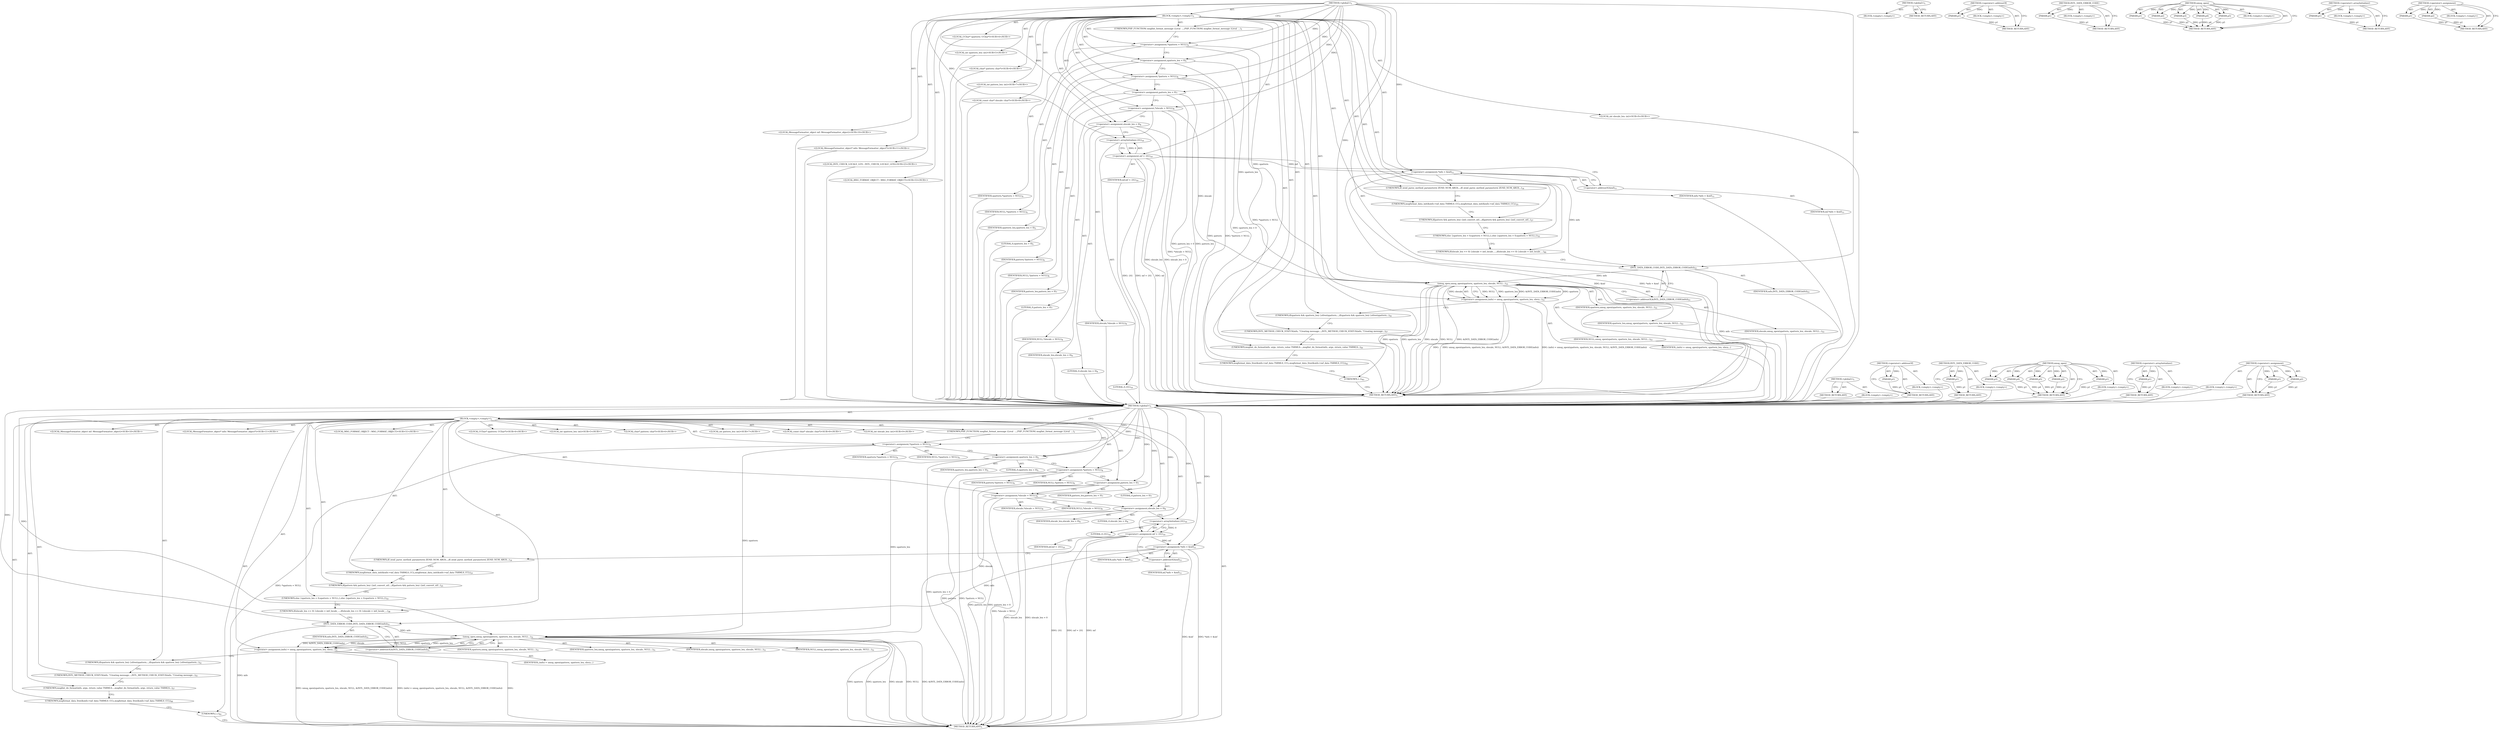 digraph "&lt;operator&gt;.assignment" {
vulnerable_6 [label=<(METHOD,&lt;global&gt;)<SUB>1</SUB>>];
vulnerable_7 [label=<(BLOCK,&lt;empty&gt;,&lt;empty&gt;)<SUB>1</SUB>>];
vulnerable_8 [label=<(UNKNOWN,PHP_FUNCTION( msgfmt_format_message )
{
	zval  ...,PHP_FUNCTION( msgfmt_format_message )
{
	zval  ...)<SUB>1</SUB>>];
vulnerable_9 [label="<(LOCAL,UChar* spattern: UChar*)<SUB>4</SUB>>"];
vulnerable_10 [label=<(&lt;operator&gt;.assignment,*spattern = NULL)<SUB>4</SUB>>];
vulnerable_11 [label=<(IDENTIFIER,spattern,*spattern = NULL)<SUB>4</SUB>>];
vulnerable_12 [label=<(IDENTIFIER,NULL,*spattern = NULL)<SUB>4</SUB>>];
vulnerable_13 [label="<(LOCAL,int spattern_len: int)<SUB>5</SUB>>"];
vulnerable_14 [label=<(&lt;operator&gt;.assignment,spattern_len = 0)<SUB>5</SUB>>];
vulnerable_15 [label=<(IDENTIFIER,spattern_len,spattern_len = 0)<SUB>5</SUB>>];
vulnerable_16 [label=<(LITERAL,0,spattern_len = 0)<SUB>5</SUB>>];
vulnerable_17 [label="<(LOCAL,char* pattern: char*)<SUB>6</SUB>>"];
vulnerable_18 [label=<(&lt;operator&gt;.assignment,*pattern = NULL)<SUB>6</SUB>>];
vulnerable_19 [label=<(IDENTIFIER,pattern,*pattern = NULL)<SUB>6</SUB>>];
vulnerable_20 [label=<(IDENTIFIER,NULL,*pattern = NULL)<SUB>6</SUB>>];
vulnerable_21 [label="<(LOCAL,int pattern_len: int)<SUB>7</SUB>>"];
vulnerable_22 [label=<(&lt;operator&gt;.assignment,pattern_len = 0)<SUB>7</SUB>>];
vulnerable_23 [label=<(IDENTIFIER,pattern_len,pattern_len = 0)<SUB>7</SUB>>];
vulnerable_24 [label=<(LITERAL,0,pattern_len = 0)<SUB>7</SUB>>];
vulnerable_25 [label="<(LOCAL,const char* slocale: char*)<SUB>8</SUB>>"];
vulnerable_26 [label=<(&lt;operator&gt;.assignment,*slocale = NULL)<SUB>8</SUB>>];
vulnerable_27 [label=<(IDENTIFIER,slocale,*slocale = NULL)<SUB>8</SUB>>];
vulnerable_28 [label=<(IDENTIFIER,NULL,*slocale = NULL)<SUB>8</SUB>>];
vulnerable_29 [label="<(LOCAL,int slocale_len: int)<SUB>9</SUB>>"];
vulnerable_30 [label=<(&lt;operator&gt;.assignment,slocale_len = 0)<SUB>9</SUB>>];
vulnerable_31 [label=<(IDENTIFIER,slocale_len,slocale_len = 0)<SUB>9</SUB>>];
vulnerable_32 [label=<(LITERAL,0,slocale_len = 0)<SUB>9</SUB>>];
vulnerable_33 [label="<(LOCAL,MessageFormatter_object mf: MessageFormatter_object)<SUB>10</SUB>>"];
vulnerable_34 [label=<(&lt;operator&gt;.assignment,mf = {0})<SUB>10</SUB>>];
vulnerable_35 [label=<(IDENTIFIER,mf,mf = {0})<SUB>10</SUB>>];
vulnerable_36 [label=<(&lt;operator&gt;.arrayInitializer,{0})<SUB>10</SUB>>];
vulnerable_37 [label=<(LITERAL,0,{0})<SUB>10</SUB>>];
vulnerable_38 [label="<(LOCAL,MessageFormatter_object* mfo: MessageFormatter_object*)<SUB>11</SUB>>"];
vulnerable_39 [label=<(&lt;operator&gt;.assignment,*mfo = &amp;mf)<SUB>11</SUB>>];
vulnerable_40 [label=<(IDENTIFIER,mfo,*mfo = &amp;mf)<SUB>11</SUB>>];
vulnerable_41 [label=<(&lt;operator&gt;.addressOf,&amp;mf)<SUB>11</SUB>>];
vulnerable_42 [label=<(IDENTIFIER,mf,*mfo = &amp;mf)<SUB>11</SUB>>];
vulnerable_43 [label=<(UNKNOWN,if( zend_parse_method_parameters( ZEND_NUM_ARGS...,if( zend_parse_method_parameters( ZEND_NUM_ARGS...)<SUB>14</SUB>>];
vulnerable_44 [label=<(UNKNOWN,msgformat_data_init(&amp;mfo-&gt;mf_data TSRMLS_CC);,msgformat_data_init(&amp;mfo-&gt;mf_data TSRMLS_CC);)<SUB>23</SUB>>];
vulnerable_45 [label=<(UNKNOWN,if(pattern &amp;&amp; pattern_len) {
		intl_convert_utf...,if(pattern &amp;&amp; pattern_len) {
		intl_convert_utf...)<SUB>25</SUB>>];
vulnerable_46 [label=<(UNKNOWN,else {
		spattern_len = 0;
		spattern = NULL;
	},else {
		spattern_len = 0;
		spattern = NULL;
	})<SUB>33</SUB>>];
vulnerable_47 [label=<(UNKNOWN,if(slocale_len == 0) {
		slocale = intl_locale_...,if(slocale_len == 0) {
		slocale = intl_locale_...)<SUB>38</SUB>>];
vulnerable_48 [label="<(LOCAL,MSG_FORMAT_OBJECT : MSG_FORMAT_OBJECT)<SUB>51</SUB>>"];
vulnerable_49 [label=<(&lt;operator&gt;.assignment,(mfo) = umsg_open(spattern, spattern_len, sloca...)<SUB>51</SUB>>];
vulnerable_50 [label=<(IDENTIFIER,,(mfo) = umsg_open(spattern, spattern_len, sloca...)>];
vulnerable_51 [label=<(umsg_open,umsg_open(spattern, spattern_len, slocale, NULL...)<SUB>51</SUB>>];
vulnerable_52 [label=<(IDENTIFIER,spattern,umsg_open(spattern, spattern_len, slocale, NULL...)<SUB>51</SUB>>];
vulnerable_53 [label=<(IDENTIFIER,spattern_len,umsg_open(spattern, spattern_len, slocale, NULL...)<SUB>51</SUB>>];
vulnerable_54 [label=<(IDENTIFIER,slocale,umsg_open(spattern, spattern_len, slocale, NULL...)<SUB>51</SUB>>];
vulnerable_55 [label=<(IDENTIFIER,NULL,umsg_open(spattern, spattern_len, slocale, NULL...)<SUB>51</SUB>>];
vulnerable_56 [label=<(&lt;operator&gt;.addressOf,&amp;INTL_DATA_ERROR_CODE(mfo))<SUB>51</SUB>>];
vulnerable_57 [label=<(INTL_DATA_ERROR_CODE,INTL_DATA_ERROR_CODE(mfo))<SUB>51</SUB>>];
vulnerable_58 [label=<(IDENTIFIER,mfo,INTL_DATA_ERROR_CODE(mfo))<SUB>51</SUB>>];
vulnerable_59 [label=<(UNKNOWN,if(spattern &amp;&amp; spattern_len) {
		efree(spattern...,if(spattern &amp;&amp; spattern_len) {
		efree(spattern...)<SUB>52</SUB>>];
vulnerable_60 [label=<(UNKNOWN,INTL_METHOD_CHECK_STATUS(mfo, &quot;Creating message...,INTL_METHOD_CHECK_STATUS(mfo, &quot;Creating message...)<SUB>55</SUB>>];
vulnerable_61 [label=<(UNKNOWN,msgfmt_do_format(mfo, args, return_value TSRMLS...,msgfmt_do_format(mfo, args, return_value TSRMLS...)<SUB>57</SUB>>];
vulnerable_62 [label=<(UNKNOWN,msgformat_data_free(&amp;mfo-&gt;mf_data TSRMLS_CC);,msgformat_data_free(&amp;mfo-&gt;mf_data TSRMLS_CC);)<SUB>60</SUB>>];
vulnerable_63 [label=<(UNKNOWN,},})<SUB>61</SUB>>];
vulnerable_64 [label=<(METHOD_RETURN,ANY)<SUB>1</SUB>>];
vulnerable_81 [label=<(METHOD,&lt;global&gt;)<SUB>1</SUB>>];
vulnerable_82 [label=<(BLOCK,&lt;empty&gt;,&lt;empty&gt;)>];
vulnerable_83 [label=<(METHOD_RETURN,ANY)>];
vulnerable_96 [label=<(METHOD,&lt;operator&gt;.addressOf)>];
vulnerable_97 [label=<(PARAM,p1)>];
vulnerable_98 [label=<(BLOCK,&lt;empty&gt;,&lt;empty&gt;)>];
vulnerable_99 [label=<(METHOD_RETURN,ANY)>];
vulnerable_108 [label=<(METHOD,INTL_DATA_ERROR_CODE)>];
vulnerable_109 [label=<(PARAM,p1)>];
vulnerable_110 [label=<(BLOCK,&lt;empty&gt;,&lt;empty&gt;)>];
vulnerable_111 [label=<(METHOD_RETURN,ANY)>];
vulnerable_100 [label=<(METHOD,umsg_open)>];
vulnerable_101 [label=<(PARAM,p1)>];
vulnerable_102 [label=<(PARAM,p2)>];
vulnerable_103 [label=<(PARAM,p3)>];
vulnerable_104 [label=<(PARAM,p4)>];
vulnerable_105 [label=<(PARAM,p5)>];
vulnerable_106 [label=<(BLOCK,&lt;empty&gt;,&lt;empty&gt;)>];
vulnerable_107 [label=<(METHOD_RETURN,ANY)>];
vulnerable_92 [label=<(METHOD,&lt;operator&gt;.arrayInitializer)>];
vulnerable_93 [label=<(PARAM,p1)>];
vulnerable_94 [label=<(BLOCK,&lt;empty&gt;,&lt;empty&gt;)>];
vulnerable_95 [label=<(METHOD_RETURN,ANY)>];
vulnerable_87 [label=<(METHOD,&lt;operator&gt;.assignment)>];
vulnerable_88 [label=<(PARAM,p1)>];
vulnerable_89 [label=<(PARAM,p2)>];
vulnerable_90 [label=<(BLOCK,&lt;empty&gt;,&lt;empty&gt;)>];
vulnerable_91 [label=<(METHOD_RETURN,ANY)>];
fixed_6 [label=<(METHOD,&lt;global&gt;)<SUB>1</SUB>>];
fixed_7 [label=<(BLOCK,&lt;empty&gt;,&lt;empty&gt;)<SUB>1</SUB>>];
fixed_8 [label=<(UNKNOWN,PHP_FUNCTION( msgfmt_format_message )
{
	zval  ...,PHP_FUNCTION( msgfmt_format_message )
{
	zval  ...)<SUB>1</SUB>>];
fixed_9 [label="<(LOCAL,UChar* spattern: UChar*)<SUB>4</SUB>>"];
fixed_10 [label=<(&lt;operator&gt;.assignment,*spattern = NULL)<SUB>4</SUB>>];
fixed_11 [label=<(IDENTIFIER,spattern,*spattern = NULL)<SUB>4</SUB>>];
fixed_12 [label=<(IDENTIFIER,NULL,*spattern = NULL)<SUB>4</SUB>>];
fixed_13 [label="<(LOCAL,int spattern_len: int)<SUB>5</SUB>>"];
fixed_14 [label=<(&lt;operator&gt;.assignment,spattern_len = 0)<SUB>5</SUB>>];
fixed_15 [label=<(IDENTIFIER,spattern_len,spattern_len = 0)<SUB>5</SUB>>];
fixed_16 [label=<(LITERAL,0,spattern_len = 0)<SUB>5</SUB>>];
fixed_17 [label="<(LOCAL,char* pattern: char*)<SUB>6</SUB>>"];
fixed_18 [label=<(&lt;operator&gt;.assignment,*pattern = NULL)<SUB>6</SUB>>];
fixed_19 [label=<(IDENTIFIER,pattern,*pattern = NULL)<SUB>6</SUB>>];
fixed_20 [label=<(IDENTIFIER,NULL,*pattern = NULL)<SUB>6</SUB>>];
fixed_21 [label="<(LOCAL,int pattern_len: int)<SUB>7</SUB>>"];
fixed_22 [label=<(&lt;operator&gt;.assignment,pattern_len = 0)<SUB>7</SUB>>];
fixed_23 [label=<(IDENTIFIER,pattern_len,pattern_len = 0)<SUB>7</SUB>>];
fixed_24 [label=<(LITERAL,0,pattern_len = 0)<SUB>7</SUB>>];
fixed_25 [label="<(LOCAL,const char* slocale: char*)<SUB>8</SUB>>"];
fixed_26 [label=<(&lt;operator&gt;.assignment,*slocale = NULL)<SUB>8</SUB>>];
fixed_27 [label=<(IDENTIFIER,slocale,*slocale = NULL)<SUB>8</SUB>>];
fixed_28 [label=<(IDENTIFIER,NULL,*slocale = NULL)<SUB>8</SUB>>];
fixed_29 [label="<(LOCAL,int slocale_len: int)<SUB>9</SUB>>"];
fixed_30 [label=<(&lt;operator&gt;.assignment,slocale_len = 0)<SUB>9</SUB>>];
fixed_31 [label=<(IDENTIFIER,slocale_len,slocale_len = 0)<SUB>9</SUB>>];
fixed_32 [label=<(LITERAL,0,slocale_len = 0)<SUB>9</SUB>>];
fixed_33 [label="<(LOCAL,MessageFormatter_object mf: MessageFormatter_object)<SUB>10</SUB>>"];
fixed_34 [label=<(&lt;operator&gt;.assignment,mf = {0})<SUB>10</SUB>>];
fixed_35 [label=<(IDENTIFIER,mf,mf = {0})<SUB>10</SUB>>];
fixed_36 [label=<(&lt;operator&gt;.arrayInitializer,{0})<SUB>10</SUB>>];
fixed_37 [label=<(LITERAL,0,{0})<SUB>10</SUB>>];
fixed_38 [label="<(LOCAL,MessageFormatter_object* mfo: MessageFormatter_object*)<SUB>11</SUB>>"];
fixed_39 [label=<(&lt;operator&gt;.assignment,*mfo = &amp;mf)<SUB>11</SUB>>];
fixed_40 [label=<(IDENTIFIER,mfo,*mfo = &amp;mf)<SUB>11</SUB>>];
fixed_41 [label=<(&lt;operator&gt;.addressOf,&amp;mf)<SUB>11</SUB>>];
fixed_42 [label=<(IDENTIFIER,mf,*mfo = &amp;mf)<SUB>11</SUB>>];
fixed_43 [label=<(UNKNOWN,if( zend_parse_method_parameters( ZEND_NUM_ARGS...,if( zend_parse_method_parameters( ZEND_NUM_ARGS...)<SUB>14</SUB>>];
fixed_44 [label="<(LOCAL,INTL_CHECK_LOCALE_LEN : INTL_CHECK_LOCALE_LEN)<SUB>23</SUB>>"];
fixed_45 [label=<(UNKNOWN,msgformat_data_init(&amp;mfo-&gt;mf_data TSRMLS_CC);,msgformat_data_init(&amp;mfo-&gt;mf_data TSRMLS_CC);)<SUB>25</SUB>>];
fixed_46 [label=<(UNKNOWN,if(pattern &amp;&amp; pattern_len) {
		intl_convert_utf...,if(pattern &amp;&amp; pattern_len) {
		intl_convert_utf...)<SUB>27</SUB>>];
fixed_47 [label=<(UNKNOWN,else {
		spattern_len = 0;
		spattern = NULL;
	},else {
		spattern_len = 0;
		spattern = NULL;
	})<SUB>35</SUB>>];
fixed_48 [label=<(UNKNOWN,if(slocale_len == 0) {
		slocale = intl_locale_...,if(slocale_len == 0) {
		slocale = intl_locale_...)<SUB>40</SUB>>];
fixed_49 [label="<(LOCAL,MSG_FORMAT_OBJECT : MSG_FORMAT_OBJECT)<SUB>53</SUB>>"];
fixed_50 [label=<(&lt;operator&gt;.assignment,(mfo) = umsg_open(spattern, spattern_len, sloca...)<SUB>53</SUB>>];
fixed_51 [label=<(IDENTIFIER,,(mfo) = umsg_open(spattern, spattern_len, sloca...)>];
fixed_52 [label=<(umsg_open,umsg_open(spattern, spattern_len, slocale, NULL...)<SUB>53</SUB>>];
fixed_53 [label=<(IDENTIFIER,spattern,umsg_open(spattern, spattern_len, slocale, NULL...)<SUB>53</SUB>>];
fixed_54 [label=<(IDENTIFIER,spattern_len,umsg_open(spattern, spattern_len, slocale, NULL...)<SUB>53</SUB>>];
fixed_55 [label=<(IDENTIFIER,slocale,umsg_open(spattern, spattern_len, slocale, NULL...)<SUB>53</SUB>>];
fixed_56 [label=<(IDENTIFIER,NULL,umsg_open(spattern, spattern_len, slocale, NULL...)<SUB>53</SUB>>];
fixed_57 [label=<(&lt;operator&gt;.addressOf,&amp;INTL_DATA_ERROR_CODE(mfo))<SUB>53</SUB>>];
fixed_58 [label=<(INTL_DATA_ERROR_CODE,INTL_DATA_ERROR_CODE(mfo))<SUB>53</SUB>>];
fixed_59 [label=<(IDENTIFIER,mfo,INTL_DATA_ERROR_CODE(mfo))<SUB>53</SUB>>];
fixed_60 [label=<(UNKNOWN,if(spattern &amp;&amp; spattern_len) {
		efree(spattern...,if(spattern &amp;&amp; spattern_len) {
		efree(spattern...)<SUB>54</SUB>>];
fixed_61 [label=<(UNKNOWN,INTL_METHOD_CHECK_STATUS(mfo, &quot;Creating message...,INTL_METHOD_CHECK_STATUS(mfo, &quot;Creating message...)<SUB>57</SUB>>];
fixed_62 [label=<(UNKNOWN,msgfmt_do_format(mfo, args, return_value TSRMLS...,msgfmt_do_format(mfo, args, return_value TSRMLS...)<SUB>59</SUB>>];
fixed_63 [label=<(UNKNOWN,msgformat_data_free(&amp;mfo-&gt;mf_data TSRMLS_CC);,msgformat_data_free(&amp;mfo-&gt;mf_data TSRMLS_CC);)<SUB>62</SUB>>];
fixed_64 [label=<(UNKNOWN,},})<SUB>63</SUB>>];
fixed_65 [label=<(METHOD_RETURN,ANY)<SUB>1</SUB>>];
fixed_84 [label=<(METHOD,&lt;global&gt;)<SUB>1</SUB>>];
fixed_85 [label=<(BLOCK,&lt;empty&gt;,&lt;empty&gt;)>];
fixed_86 [label=<(METHOD_RETURN,ANY)>];
fixed_99 [label=<(METHOD,&lt;operator&gt;.addressOf)>];
fixed_100 [label=<(PARAM,p1)>];
fixed_101 [label=<(BLOCK,&lt;empty&gt;,&lt;empty&gt;)>];
fixed_102 [label=<(METHOD_RETURN,ANY)>];
fixed_111 [label=<(METHOD,INTL_DATA_ERROR_CODE)>];
fixed_112 [label=<(PARAM,p1)>];
fixed_113 [label=<(BLOCK,&lt;empty&gt;,&lt;empty&gt;)>];
fixed_114 [label=<(METHOD_RETURN,ANY)>];
fixed_103 [label=<(METHOD,umsg_open)>];
fixed_104 [label=<(PARAM,p1)>];
fixed_105 [label=<(PARAM,p2)>];
fixed_106 [label=<(PARAM,p3)>];
fixed_107 [label=<(PARAM,p4)>];
fixed_108 [label=<(PARAM,p5)>];
fixed_109 [label=<(BLOCK,&lt;empty&gt;,&lt;empty&gt;)>];
fixed_110 [label=<(METHOD_RETURN,ANY)>];
fixed_95 [label=<(METHOD,&lt;operator&gt;.arrayInitializer)>];
fixed_96 [label=<(PARAM,p1)>];
fixed_97 [label=<(BLOCK,&lt;empty&gt;,&lt;empty&gt;)>];
fixed_98 [label=<(METHOD_RETURN,ANY)>];
fixed_90 [label=<(METHOD,&lt;operator&gt;.assignment)>];
fixed_91 [label=<(PARAM,p1)>];
fixed_92 [label=<(PARAM,p2)>];
fixed_93 [label=<(BLOCK,&lt;empty&gt;,&lt;empty&gt;)>];
fixed_94 [label=<(METHOD_RETURN,ANY)>];
vulnerable_6 -> vulnerable_7  [key=0, label="AST: "];
vulnerable_6 -> vulnerable_64  [key=0, label="AST: "];
vulnerable_6 -> vulnerable_8  [key=0, label="CFG: "];
vulnerable_6 -> vulnerable_10  [key=0, label="DDG: "];
vulnerable_6 -> vulnerable_14  [key=0, label="DDG: "];
vulnerable_6 -> vulnerable_18  [key=0, label="DDG: "];
vulnerable_6 -> vulnerable_22  [key=0, label="DDG: "];
vulnerable_6 -> vulnerable_26  [key=0, label="DDG: "];
vulnerable_6 -> vulnerable_30  [key=0, label="DDG: "];
vulnerable_6 -> vulnerable_39  [key=0, label="DDG: "];
vulnerable_6 -> vulnerable_36  [key=0, label="DDG: "];
vulnerable_6 -> vulnerable_51  [key=0, label="DDG: "];
vulnerable_6 -> vulnerable_57  [key=0, label="DDG: "];
vulnerable_7 -> vulnerable_8  [key=0, label="AST: "];
vulnerable_7 -> vulnerable_9  [key=0, label="AST: "];
vulnerable_7 -> vulnerable_10  [key=0, label="AST: "];
vulnerable_7 -> vulnerable_13  [key=0, label="AST: "];
vulnerable_7 -> vulnerable_14  [key=0, label="AST: "];
vulnerable_7 -> vulnerable_17  [key=0, label="AST: "];
vulnerable_7 -> vulnerable_18  [key=0, label="AST: "];
vulnerable_7 -> vulnerable_21  [key=0, label="AST: "];
vulnerable_7 -> vulnerable_22  [key=0, label="AST: "];
vulnerable_7 -> vulnerable_25  [key=0, label="AST: "];
vulnerable_7 -> vulnerable_26  [key=0, label="AST: "];
vulnerable_7 -> vulnerable_29  [key=0, label="AST: "];
vulnerable_7 -> vulnerable_30  [key=0, label="AST: "];
vulnerable_7 -> vulnerable_33  [key=0, label="AST: "];
vulnerable_7 -> vulnerable_34  [key=0, label="AST: "];
vulnerable_7 -> vulnerable_38  [key=0, label="AST: "];
vulnerable_7 -> vulnerable_39  [key=0, label="AST: "];
vulnerable_7 -> vulnerable_43  [key=0, label="AST: "];
vulnerable_7 -> vulnerable_44  [key=0, label="AST: "];
vulnerable_7 -> vulnerable_45  [key=0, label="AST: "];
vulnerable_7 -> vulnerable_46  [key=0, label="AST: "];
vulnerable_7 -> vulnerable_47  [key=0, label="AST: "];
vulnerable_7 -> vulnerable_48  [key=0, label="AST: "];
vulnerable_7 -> vulnerable_49  [key=0, label="AST: "];
vulnerable_7 -> vulnerable_59  [key=0, label="AST: "];
vulnerable_7 -> vulnerable_60  [key=0, label="AST: "];
vulnerable_7 -> vulnerable_61  [key=0, label="AST: "];
vulnerable_7 -> vulnerable_62  [key=0, label="AST: "];
vulnerable_7 -> vulnerable_63  [key=0, label="AST: "];
vulnerable_8 -> vulnerable_10  [key=0, label="CFG: "];
vulnerable_10 -> vulnerable_11  [key=0, label="AST: "];
vulnerable_10 -> vulnerable_12  [key=0, label="AST: "];
vulnerable_10 -> vulnerable_14  [key=0, label="CFG: "];
vulnerable_10 -> vulnerable_64  [key=0, label="DDG: *spattern = NULL"];
vulnerable_10 -> vulnerable_51  [key=0, label="DDG: spattern"];
vulnerable_14 -> vulnerable_15  [key=0, label="AST: "];
vulnerable_14 -> vulnerable_16  [key=0, label="AST: "];
vulnerable_14 -> vulnerable_18  [key=0, label="CFG: "];
vulnerable_14 -> vulnerable_64  [key=0, label="DDG: spattern_len = 0"];
vulnerable_14 -> vulnerable_51  [key=0, label="DDG: spattern_len"];
vulnerable_18 -> vulnerable_19  [key=0, label="AST: "];
vulnerable_18 -> vulnerable_20  [key=0, label="AST: "];
vulnerable_18 -> vulnerable_22  [key=0, label="CFG: "];
vulnerable_18 -> vulnerable_64  [key=0, label="DDG: pattern"];
vulnerable_18 -> vulnerable_64  [key=1, label="DDG: *pattern = NULL"];
vulnerable_22 -> vulnerable_23  [key=0, label="AST: "];
vulnerable_22 -> vulnerable_24  [key=0, label="AST: "];
vulnerable_22 -> vulnerable_26  [key=0, label="CFG: "];
vulnerable_22 -> vulnerable_64  [key=0, label="DDG: pattern_len"];
vulnerable_22 -> vulnerable_64  [key=1, label="DDG: pattern_len = 0"];
vulnerable_26 -> vulnerable_27  [key=0, label="AST: "];
vulnerable_26 -> vulnerable_28  [key=0, label="AST: "];
vulnerable_26 -> vulnerable_30  [key=0, label="CFG: "];
vulnerable_26 -> vulnerable_64  [key=0, label="DDG: *slocale = NULL"];
vulnerable_26 -> vulnerable_51  [key=0, label="DDG: slocale"];
vulnerable_30 -> vulnerable_31  [key=0, label="AST: "];
vulnerable_30 -> vulnerable_32  [key=0, label="AST: "];
vulnerable_30 -> vulnerable_36  [key=0, label="CFG: "];
vulnerable_30 -> vulnerable_64  [key=0, label="DDG: slocale_len"];
vulnerable_30 -> vulnerable_64  [key=1, label="DDG: slocale_len = 0"];
vulnerable_34 -> vulnerable_35  [key=0, label="AST: "];
vulnerable_34 -> vulnerable_36  [key=0, label="AST: "];
vulnerable_34 -> vulnerable_41  [key=0, label="CFG: "];
vulnerable_34 -> vulnerable_64  [key=0, label="DDG: mf"];
vulnerable_34 -> vulnerable_64  [key=1, label="DDG: {0}"];
vulnerable_34 -> vulnerable_64  [key=2, label="DDG: mf = {0}"];
vulnerable_34 -> vulnerable_39  [key=0, label="DDG: mf"];
vulnerable_36 -> vulnerable_37  [key=0, label="AST: "];
vulnerable_36 -> vulnerable_34  [key=0, label="CFG: "];
vulnerable_36 -> vulnerable_34  [key=1, label="DDG: 0"];
vulnerable_39 -> vulnerable_40  [key=0, label="AST: "];
vulnerable_39 -> vulnerable_41  [key=0, label="AST: "];
vulnerable_39 -> vulnerable_43  [key=0, label="CFG: "];
vulnerable_39 -> vulnerable_64  [key=0, label="DDG: &amp;mf"];
vulnerable_39 -> vulnerable_64  [key=1, label="DDG: *mfo = &amp;mf"];
vulnerable_39 -> vulnerable_57  [key=0, label="DDG: mfo"];
vulnerable_41 -> vulnerable_42  [key=0, label="AST: "];
vulnerable_41 -> vulnerable_39  [key=0, label="CFG: "];
vulnerable_43 -> vulnerable_44  [key=0, label="CFG: "];
vulnerable_44 -> vulnerable_45  [key=0, label="CFG: "];
vulnerable_45 -> vulnerable_46  [key=0, label="CFG: "];
vulnerable_46 -> vulnerable_47  [key=0, label="CFG: "];
vulnerable_47 -> vulnerable_57  [key=0, label="CFG: "];
vulnerable_49 -> vulnerable_50  [key=0, label="AST: "];
vulnerable_49 -> vulnerable_51  [key=0, label="AST: "];
vulnerable_49 -> vulnerable_59  [key=0, label="CFG: "];
vulnerable_49 -> vulnerable_64  [key=0, label="DDG: umsg_open(spattern, spattern_len, slocale, NULL, &amp;INTL_DATA_ERROR_CODE(mfo))"];
vulnerable_49 -> vulnerable_64  [key=1, label="DDG: (mfo) = umsg_open(spattern, spattern_len, slocale, NULL, &amp;INTL_DATA_ERROR_CODE(mfo))"];
vulnerable_49 -> vulnerable_64  [key=2, label="DDG: "];
vulnerable_51 -> vulnerable_52  [key=0, label="AST: "];
vulnerable_51 -> vulnerable_53  [key=0, label="AST: "];
vulnerable_51 -> vulnerable_54  [key=0, label="AST: "];
vulnerable_51 -> vulnerable_55  [key=0, label="AST: "];
vulnerable_51 -> vulnerable_56  [key=0, label="AST: "];
vulnerable_51 -> vulnerable_49  [key=0, label="CFG: "];
vulnerable_51 -> vulnerable_49  [key=1, label="DDG: &amp;INTL_DATA_ERROR_CODE(mfo)"];
vulnerable_51 -> vulnerable_49  [key=2, label="DDG: slocale"];
vulnerable_51 -> vulnerable_49  [key=3, label="DDG: NULL"];
vulnerable_51 -> vulnerable_49  [key=4, label="DDG: spattern"];
vulnerable_51 -> vulnerable_49  [key=5, label="DDG: spattern_len"];
vulnerable_51 -> vulnerable_64  [key=0, label="DDG: spattern"];
vulnerable_51 -> vulnerable_64  [key=1, label="DDG: spattern_len"];
vulnerable_51 -> vulnerable_64  [key=2, label="DDG: slocale"];
vulnerable_51 -> vulnerable_64  [key=3, label="DDG: NULL"];
vulnerable_51 -> vulnerable_64  [key=4, label="DDG: &amp;INTL_DATA_ERROR_CODE(mfo)"];
vulnerable_56 -> vulnerable_57  [key=0, label="AST: "];
vulnerable_56 -> vulnerable_51  [key=0, label="CFG: "];
vulnerable_57 -> vulnerable_58  [key=0, label="AST: "];
vulnerable_57 -> vulnerable_56  [key=0, label="CFG: "];
vulnerable_57 -> vulnerable_64  [key=0, label="DDG: mfo"];
vulnerable_57 -> vulnerable_51  [key=0, label="DDG: mfo"];
vulnerable_59 -> vulnerable_60  [key=0, label="CFG: "];
vulnerable_60 -> vulnerable_61  [key=0, label="CFG: "];
vulnerable_61 -> vulnerable_62  [key=0, label="CFG: "];
vulnerable_62 -> vulnerable_63  [key=0, label="CFG: "];
vulnerable_63 -> vulnerable_64  [key=0, label="CFG: "];
vulnerable_81 -> vulnerable_82  [key=0, label="AST: "];
vulnerable_81 -> vulnerable_83  [key=0, label="AST: "];
vulnerable_81 -> vulnerable_83  [key=1, label="CFG: "];
vulnerable_96 -> vulnerable_97  [key=0, label="AST: "];
vulnerable_96 -> vulnerable_97  [key=1, label="DDG: "];
vulnerable_96 -> vulnerable_98  [key=0, label="AST: "];
vulnerable_96 -> vulnerable_99  [key=0, label="AST: "];
vulnerable_96 -> vulnerable_99  [key=1, label="CFG: "];
vulnerable_97 -> vulnerable_99  [key=0, label="DDG: p1"];
vulnerable_108 -> vulnerable_109  [key=0, label="AST: "];
vulnerable_108 -> vulnerable_109  [key=1, label="DDG: "];
vulnerable_108 -> vulnerable_110  [key=0, label="AST: "];
vulnerable_108 -> vulnerable_111  [key=0, label="AST: "];
vulnerable_108 -> vulnerable_111  [key=1, label="CFG: "];
vulnerable_109 -> vulnerable_111  [key=0, label="DDG: p1"];
vulnerable_100 -> vulnerable_101  [key=0, label="AST: "];
vulnerable_100 -> vulnerable_101  [key=1, label="DDG: "];
vulnerable_100 -> vulnerable_106  [key=0, label="AST: "];
vulnerable_100 -> vulnerable_102  [key=0, label="AST: "];
vulnerable_100 -> vulnerable_102  [key=1, label="DDG: "];
vulnerable_100 -> vulnerable_107  [key=0, label="AST: "];
vulnerable_100 -> vulnerable_107  [key=1, label="CFG: "];
vulnerable_100 -> vulnerable_103  [key=0, label="AST: "];
vulnerable_100 -> vulnerable_103  [key=1, label="DDG: "];
vulnerable_100 -> vulnerable_104  [key=0, label="AST: "];
vulnerable_100 -> vulnerable_104  [key=1, label="DDG: "];
vulnerable_100 -> vulnerable_105  [key=0, label="AST: "];
vulnerable_100 -> vulnerable_105  [key=1, label="DDG: "];
vulnerable_101 -> vulnerable_107  [key=0, label="DDG: p1"];
vulnerable_102 -> vulnerable_107  [key=0, label="DDG: p2"];
vulnerable_103 -> vulnerable_107  [key=0, label="DDG: p3"];
vulnerable_104 -> vulnerable_107  [key=0, label="DDG: p4"];
vulnerable_105 -> vulnerable_107  [key=0, label="DDG: p5"];
vulnerable_92 -> vulnerable_93  [key=0, label="AST: "];
vulnerable_92 -> vulnerable_93  [key=1, label="DDG: "];
vulnerable_92 -> vulnerable_94  [key=0, label="AST: "];
vulnerable_92 -> vulnerable_95  [key=0, label="AST: "];
vulnerable_92 -> vulnerable_95  [key=1, label="CFG: "];
vulnerable_93 -> vulnerable_95  [key=0, label="DDG: p1"];
vulnerable_87 -> vulnerable_88  [key=0, label="AST: "];
vulnerable_87 -> vulnerable_88  [key=1, label="DDG: "];
vulnerable_87 -> vulnerable_90  [key=0, label="AST: "];
vulnerable_87 -> vulnerable_89  [key=0, label="AST: "];
vulnerable_87 -> vulnerable_89  [key=1, label="DDG: "];
vulnerable_87 -> vulnerable_91  [key=0, label="AST: "];
vulnerable_87 -> vulnerable_91  [key=1, label="CFG: "];
vulnerable_88 -> vulnerable_91  [key=0, label="DDG: p1"];
vulnerable_89 -> vulnerable_91  [key=0, label="DDG: p2"];
fixed_6 -> fixed_7  [key=0, label="AST: "];
fixed_6 -> fixed_65  [key=0, label="AST: "];
fixed_6 -> fixed_8  [key=0, label="CFG: "];
fixed_6 -> fixed_10  [key=0, label="DDG: "];
fixed_6 -> fixed_14  [key=0, label="DDG: "];
fixed_6 -> fixed_18  [key=0, label="DDG: "];
fixed_6 -> fixed_22  [key=0, label="DDG: "];
fixed_6 -> fixed_26  [key=0, label="DDG: "];
fixed_6 -> fixed_30  [key=0, label="DDG: "];
fixed_6 -> fixed_39  [key=0, label="DDG: "];
fixed_6 -> fixed_36  [key=0, label="DDG: "];
fixed_6 -> fixed_52  [key=0, label="DDG: "];
fixed_6 -> fixed_58  [key=0, label="DDG: "];
fixed_7 -> fixed_8  [key=0, label="AST: "];
fixed_7 -> fixed_9  [key=0, label="AST: "];
fixed_7 -> fixed_10  [key=0, label="AST: "];
fixed_7 -> fixed_13  [key=0, label="AST: "];
fixed_7 -> fixed_14  [key=0, label="AST: "];
fixed_7 -> fixed_17  [key=0, label="AST: "];
fixed_7 -> fixed_18  [key=0, label="AST: "];
fixed_7 -> fixed_21  [key=0, label="AST: "];
fixed_7 -> fixed_22  [key=0, label="AST: "];
fixed_7 -> fixed_25  [key=0, label="AST: "];
fixed_7 -> fixed_26  [key=0, label="AST: "];
fixed_7 -> fixed_29  [key=0, label="AST: "];
fixed_7 -> fixed_30  [key=0, label="AST: "];
fixed_7 -> fixed_33  [key=0, label="AST: "];
fixed_7 -> fixed_34  [key=0, label="AST: "];
fixed_7 -> fixed_38  [key=0, label="AST: "];
fixed_7 -> fixed_39  [key=0, label="AST: "];
fixed_7 -> fixed_43  [key=0, label="AST: "];
fixed_7 -> fixed_44  [key=0, label="AST: "];
fixed_7 -> fixed_45  [key=0, label="AST: "];
fixed_7 -> fixed_46  [key=0, label="AST: "];
fixed_7 -> fixed_47  [key=0, label="AST: "];
fixed_7 -> fixed_48  [key=0, label="AST: "];
fixed_7 -> fixed_49  [key=0, label="AST: "];
fixed_7 -> fixed_50  [key=0, label="AST: "];
fixed_7 -> fixed_60  [key=0, label="AST: "];
fixed_7 -> fixed_61  [key=0, label="AST: "];
fixed_7 -> fixed_62  [key=0, label="AST: "];
fixed_7 -> fixed_63  [key=0, label="AST: "];
fixed_7 -> fixed_64  [key=0, label="AST: "];
fixed_8 -> fixed_10  [key=0, label="CFG: "];
fixed_9 -> vulnerable_6  [key=0];
fixed_10 -> fixed_11  [key=0, label="AST: "];
fixed_10 -> fixed_12  [key=0, label="AST: "];
fixed_10 -> fixed_14  [key=0, label="CFG: "];
fixed_10 -> fixed_65  [key=0, label="DDG: *spattern = NULL"];
fixed_10 -> fixed_52  [key=0, label="DDG: spattern"];
fixed_11 -> vulnerable_6  [key=0];
fixed_12 -> vulnerable_6  [key=0];
fixed_13 -> vulnerable_6  [key=0];
fixed_14 -> fixed_15  [key=0, label="AST: "];
fixed_14 -> fixed_16  [key=0, label="AST: "];
fixed_14 -> fixed_18  [key=0, label="CFG: "];
fixed_14 -> fixed_65  [key=0, label="DDG: spattern_len = 0"];
fixed_14 -> fixed_52  [key=0, label="DDG: spattern_len"];
fixed_15 -> vulnerable_6  [key=0];
fixed_16 -> vulnerable_6  [key=0];
fixed_17 -> vulnerable_6  [key=0];
fixed_18 -> fixed_19  [key=0, label="AST: "];
fixed_18 -> fixed_20  [key=0, label="AST: "];
fixed_18 -> fixed_22  [key=0, label="CFG: "];
fixed_18 -> fixed_65  [key=0, label="DDG: pattern"];
fixed_18 -> fixed_65  [key=1, label="DDG: *pattern = NULL"];
fixed_19 -> vulnerable_6  [key=0];
fixed_20 -> vulnerable_6  [key=0];
fixed_21 -> vulnerable_6  [key=0];
fixed_22 -> fixed_23  [key=0, label="AST: "];
fixed_22 -> fixed_24  [key=0, label="AST: "];
fixed_22 -> fixed_26  [key=0, label="CFG: "];
fixed_22 -> fixed_65  [key=0, label="DDG: pattern_len"];
fixed_22 -> fixed_65  [key=1, label="DDG: pattern_len = 0"];
fixed_23 -> vulnerable_6  [key=0];
fixed_24 -> vulnerable_6  [key=0];
fixed_25 -> vulnerable_6  [key=0];
fixed_26 -> fixed_27  [key=0, label="AST: "];
fixed_26 -> fixed_28  [key=0, label="AST: "];
fixed_26 -> fixed_30  [key=0, label="CFG: "];
fixed_26 -> fixed_65  [key=0, label="DDG: *slocale = NULL"];
fixed_26 -> fixed_52  [key=0, label="DDG: slocale"];
fixed_27 -> vulnerable_6  [key=0];
fixed_28 -> vulnerable_6  [key=0];
fixed_29 -> vulnerable_6  [key=0];
fixed_30 -> fixed_31  [key=0, label="AST: "];
fixed_30 -> fixed_32  [key=0, label="AST: "];
fixed_30 -> fixed_36  [key=0, label="CFG: "];
fixed_30 -> fixed_65  [key=0, label="DDG: slocale_len"];
fixed_30 -> fixed_65  [key=1, label="DDG: slocale_len = 0"];
fixed_31 -> vulnerable_6  [key=0];
fixed_32 -> vulnerable_6  [key=0];
fixed_33 -> vulnerable_6  [key=0];
fixed_34 -> fixed_35  [key=0, label="AST: "];
fixed_34 -> fixed_36  [key=0, label="AST: "];
fixed_34 -> fixed_41  [key=0, label="CFG: "];
fixed_34 -> fixed_65  [key=0, label="DDG: mf"];
fixed_34 -> fixed_65  [key=1, label="DDG: {0}"];
fixed_34 -> fixed_65  [key=2, label="DDG: mf = {0}"];
fixed_34 -> fixed_39  [key=0, label="DDG: mf"];
fixed_35 -> vulnerable_6  [key=0];
fixed_36 -> fixed_37  [key=0, label="AST: "];
fixed_36 -> fixed_34  [key=0, label="CFG: "];
fixed_36 -> fixed_34  [key=1, label="DDG: 0"];
fixed_37 -> vulnerable_6  [key=0];
fixed_38 -> vulnerable_6  [key=0];
fixed_39 -> fixed_40  [key=0, label="AST: "];
fixed_39 -> fixed_41  [key=0, label="AST: "];
fixed_39 -> fixed_43  [key=0, label="CFG: "];
fixed_39 -> fixed_65  [key=0, label="DDG: &amp;mf"];
fixed_39 -> fixed_65  [key=1, label="DDG: *mfo = &amp;mf"];
fixed_39 -> fixed_58  [key=0, label="DDG: mfo"];
fixed_40 -> vulnerable_6  [key=0];
fixed_41 -> fixed_42  [key=0, label="AST: "];
fixed_41 -> fixed_39  [key=0, label="CFG: "];
fixed_42 -> vulnerable_6  [key=0];
fixed_43 -> fixed_45  [key=0, label="CFG: "];
fixed_44 -> vulnerable_6  [key=0];
fixed_45 -> fixed_46  [key=0, label="CFG: "];
fixed_46 -> fixed_47  [key=0, label="CFG: "];
fixed_47 -> fixed_48  [key=0, label="CFG: "];
fixed_48 -> fixed_58  [key=0, label="CFG: "];
fixed_49 -> vulnerable_6  [key=0];
fixed_50 -> fixed_51  [key=0, label="AST: "];
fixed_50 -> fixed_52  [key=0, label="AST: "];
fixed_50 -> fixed_60  [key=0, label="CFG: "];
fixed_50 -> fixed_65  [key=0, label="DDG: umsg_open(spattern, spattern_len, slocale, NULL, &amp;INTL_DATA_ERROR_CODE(mfo))"];
fixed_50 -> fixed_65  [key=1, label="DDG: (mfo) = umsg_open(spattern, spattern_len, slocale, NULL, &amp;INTL_DATA_ERROR_CODE(mfo))"];
fixed_50 -> fixed_65  [key=2, label="DDG: "];
fixed_51 -> vulnerable_6  [key=0];
fixed_52 -> fixed_53  [key=0, label="AST: "];
fixed_52 -> fixed_54  [key=0, label="AST: "];
fixed_52 -> fixed_55  [key=0, label="AST: "];
fixed_52 -> fixed_56  [key=0, label="AST: "];
fixed_52 -> fixed_57  [key=0, label="AST: "];
fixed_52 -> fixed_50  [key=0, label="CFG: "];
fixed_52 -> fixed_50  [key=1, label="DDG: NULL"];
fixed_52 -> fixed_50  [key=2, label="DDG: spattern_len"];
fixed_52 -> fixed_50  [key=3, label="DDG: &amp;INTL_DATA_ERROR_CODE(mfo)"];
fixed_52 -> fixed_50  [key=4, label="DDG: spattern"];
fixed_52 -> fixed_50  [key=5, label="DDG: slocale"];
fixed_52 -> fixed_65  [key=0, label="DDG: spattern"];
fixed_52 -> fixed_65  [key=1, label="DDG: spattern_len"];
fixed_52 -> fixed_65  [key=2, label="DDG: slocale"];
fixed_52 -> fixed_65  [key=3, label="DDG: NULL"];
fixed_52 -> fixed_65  [key=4, label="DDG: &amp;INTL_DATA_ERROR_CODE(mfo)"];
fixed_53 -> vulnerable_6  [key=0];
fixed_54 -> vulnerable_6  [key=0];
fixed_55 -> vulnerable_6  [key=0];
fixed_56 -> vulnerable_6  [key=0];
fixed_57 -> fixed_58  [key=0, label="AST: "];
fixed_57 -> fixed_52  [key=0, label="CFG: "];
fixed_58 -> fixed_59  [key=0, label="AST: "];
fixed_58 -> fixed_57  [key=0, label="CFG: "];
fixed_58 -> fixed_65  [key=0, label="DDG: mfo"];
fixed_58 -> fixed_52  [key=0, label="DDG: mfo"];
fixed_59 -> vulnerable_6  [key=0];
fixed_60 -> fixed_61  [key=0, label="CFG: "];
fixed_61 -> fixed_62  [key=0, label="CFG: "];
fixed_62 -> fixed_63  [key=0, label="CFG: "];
fixed_63 -> fixed_64  [key=0, label="CFG: "];
fixed_64 -> fixed_65  [key=0, label="CFG: "];
fixed_65 -> vulnerable_6  [key=0];
fixed_84 -> fixed_85  [key=0, label="AST: "];
fixed_84 -> fixed_86  [key=0, label="AST: "];
fixed_84 -> fixed_86  [key=1, label="CFG: "];
fixed_85 -> vulnerable_6  [key=0];
fixed_86 -> vulnerable_6  [key=0];
fixed_99 -> fixed_100  [key=0, label="AST: "];
fixed_99 -> fixed_100  [key=1, label="DDG: "];
fixed_99 -> fixed_101  [key=0, label="AST: "];
fixed_99 -> fixed_102  [key=0, label="AST: "];
fixed_99 -> fixed_102  [key=1, label="CFG: "];
fixed_100 -> fixed_102  [key=0, label="DDG: p1"];
fixed_101 -> vulnerable_6  [key=0];
fixed_102 -> vulnerable_6  [key=0];
fixed_111 -> fixed_112  [key=0, label="AST: "];
fixed_111 -> fixed_112  [key=1, label="DDG: "];
fixed_111 -> fixed_113  [key=0, label="AST: "];
fixed_111 -> fixed_114  [key=0, label="AST: "];
fixed_111 -> fixed_114  [key=1, label="CFG: "];
fixed_112 -> fixed_114  [key=0, label="DDG: p1"];
fixed_113 -> vulnerable_6  [key=0];
fixed_114 -> vulnerable_6  [key=0];
fixed_103 -> fixed_104  [key=0, label="AST: "];
fixed_103 -> fixed_104  [key=1, label="DDG: "];
fixed_103 -> fixed_109  [key=0, label="AST: "];
fixed_103 -> fixed_105  [key=0, label="AST: "];
fixed_103 -> fixed_105  [key=1, label="DDG: "];
fixed_103 -> fixed_110  [key=0, label="AST: "];
fixed_103 -> fixed_110  [key=1, label="CFG: "];
fixed_103 -> fixed_106  [key=0, label="AST: "];
fixed_103 -> fixed_106  [key=1, label="DDG: "];
fixed_103 -> fixed_107  [key=0, label="AST: "];
fixed_103 -> fixed_107  [key=1, label="DDG: "];
fixed_103 -> fixed_108  [key=0, label="AST: "];
fixed_103 -> fixed_108  [key=1, label="DDG: "];
fixed_104 -> fixed_110  [key=0, label="DDG: p1"];
fixed_105 -> fixed_110  [key=0, label="DDG: p2"];
fixed_106 -> fixed_110  [key=0, label="DDG: p3"];
fixed_107 -> fixed_110  [key=0, label="DDG: p4"];
fixed_108 -> fixed_110  [key=0, label="DDG: p5"];
fixed_109 -> vulnerable_6  [key=0];
fixed_110 -> vulnerable_6  [key=0];
fixed_95 -> fixed_96  [key=0, label="AST: "];
fixed_95 -> fixed_96  [key=1, label="DDG: "];
fixed_95 -> fixed_97  [key=0, label="AST: "];
fixed_95 -> fixed_98  [key=0, label="AST: "];
fixed_95 -> fixed_98  [key=1, label="CFG: "];
fixed_96 -> fixed_98  [key=0, label="DDG: p1"];
fixed_97 -> vulnerable_6  [key=0];
fixed_98 -> vulnerable_6  [key=0];
fixed_90 -> fixed_91  [key=0, label="AST: "];
fixed_90 -> fixed_91  [key=1, label="DDG: "];
fixed_90 -> fixed_93  [key=0, label="AST: "];
fixed_90 -> fixed_92  [key=0, label="AST: "];
fixed_90 -> fixed_92  [key=1, label="DDG: "];
fixed_90 -> fixed_94  [key=0, label="AST: "];
fixed_90 -> fixed_94  [key=1, label="CFG: "];
fixed_91 -> fixed_94  [key=0, label="DDG: p1"];
fixed_92 -> fixed_94  [key=0, label="DDG: p2"];
fixed_93 -> vulnerable_6  [key=0];
fixed_94 -> vulnerable_6  [key=0];
}
